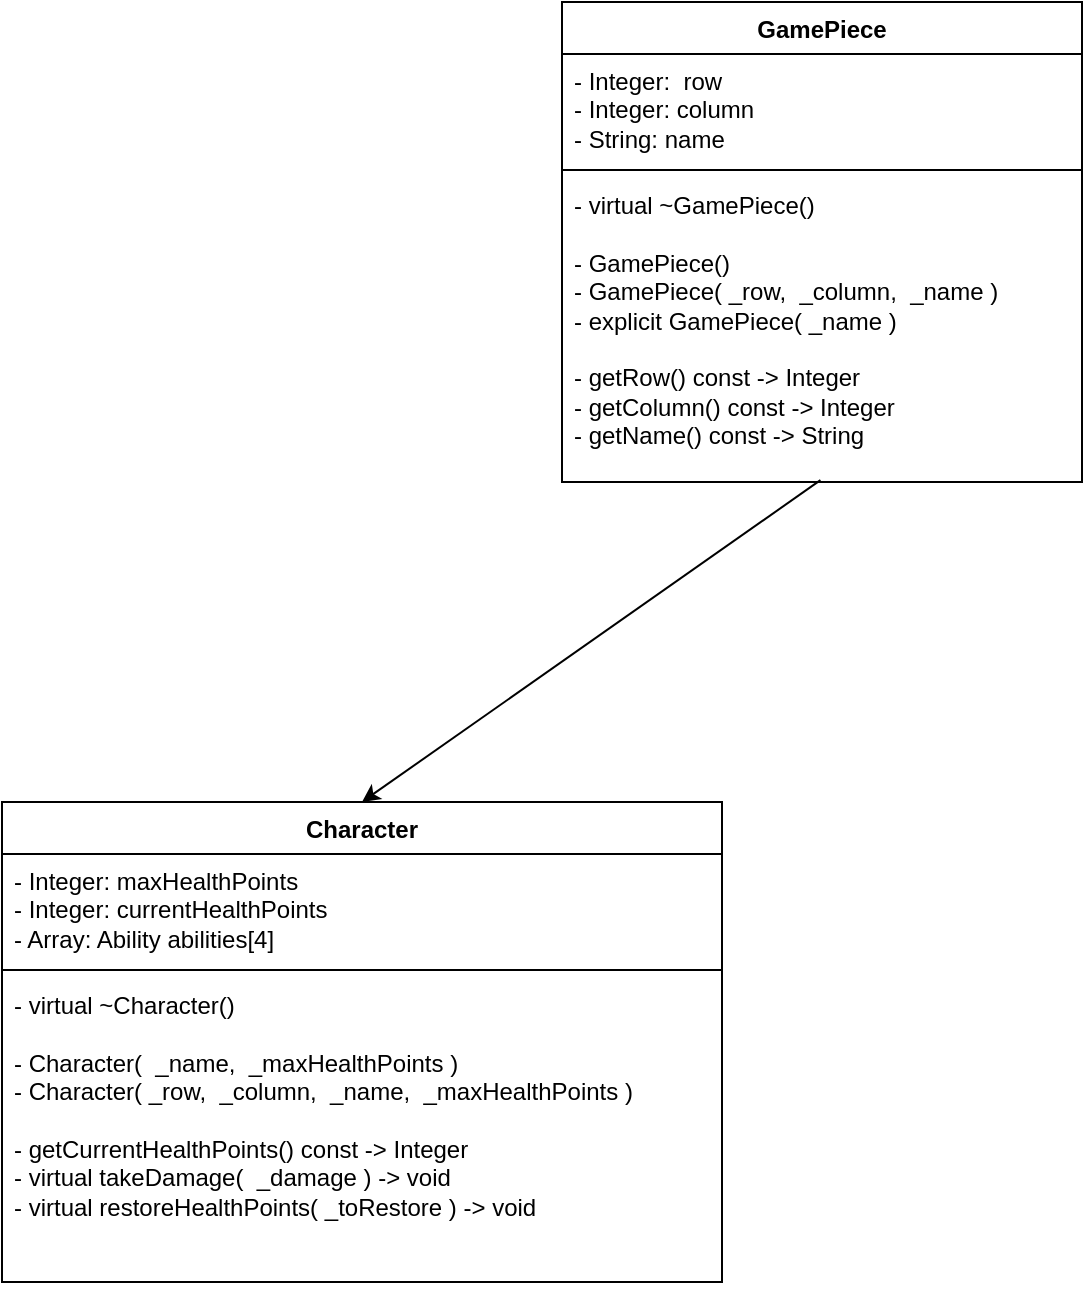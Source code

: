 <mxfile version="22.1.22" type="embed">
  <diagram id="C5RBs43oDa-KdzZeNtuy" name="Page-1">
    <mxGraphModel dx="1685" dy="948" grid="1" gridSize="20" guides="1" tooltips="1" connect="1" arrows="1" fold="1" page="1" pageScale="1" pageWidth="1920" pageHeight="1200" math="0" shadow="0">
      <root>
        <mxCell id="WIyWlLk6GJQsqaUBKTNV-0" />
        <mxCell id="WIyWlLk6GJQsqaUBKTNV-1" parent="WIyWlLk6GJQsqaUBKTNV-0" />
        <mxCell id="0" value="GamePiece" style="swimlane;fontStyle=1;align=center;verticalAlign=top;childLayout=stackLayout;horizontal=1;startSize=26;horizontalStack=0;resizeParent=1;resizeParentMax=0;resizeLast=0;collapsible=1;marginBottom=0;whiteSpace=wrap;html=1;" vertex="1" parent="WIyWlLk6GJQsqaUBKTNV-1">
          <mxGeometry x="500" y="20" width="260" height="240" as="geometry" />
        </mxCell>
        <mxCell id="1" value="- Integer:&amp;nbsp; row&lt;br&gt;- Integer: column&lt;br&gt;- String: name" style="text;strokeColor=none;fillColor=none;align=left;verticalAlign=top;spacingLeft=4;spacingRight=4;overflow=hidden;rotatable=0;points=[[0,0.5],[1,0.5]];portConstraint=eastwest;whiteSpace=wrap;html=1;" vertex="1" parent="0">
          <mxGeometry y="26" width="260" height="54" as="geometry" />
        </mxCell>
        <mxCell id="2" value="" style="line;strokeWidth=1;fillColor=none;align=left;verticalAlign=middle;spacingTop=-1;spacingLeft=3;spacingRight=3;rotatable=0;labelPosition=right;points=[];portConstraint=eastwest;strokeColor=inherit;" vertex="1" parent="0">
          <mxGeometry y="80" width="260" height="8" as="geometry" />
        </mxCell>
        <mxCell id="3" value="- virtual ~GamePiece()&lt;br&gt;&lt;br&gt;- GamePiece()&lt;br&gt;- GamePiece( _row,&amp;nbsp; _column,&amp;nbsp; _name )&lt;br&gt;- explicit GamePiece( _name )&lt;br&gt;&lt;br&gt;- getRow() const -&amp;gt; Integer&lt;br&gt;- getColumn() const -&amp;gt; Integer&lt;br&gt;- getName() const -&amp;gt; String" style="text;strokeColor=none;fillColor=none;align=left;verticalAlign=top;spacingLeft=4;spacingRight=4;overflow=hidden;rotatable=0;points=[[0,0.5],[1,0.5]];portConstraint=eastwest;whiteSpace=wrap;html=1;" vertex="1" parent="0">
          <mxGeometry y="88" width="260" height="152" as="geometry" />
        </mxCell>
        <mxCell id="4" value="Character" style="swimlane;fontStyle=1;align=center;verticalAlign=top;childLayout=stackLayout;horizontal=1;startSize=26;horizontalStack=0;resizeParent=1;resizeParentMax=0;resizeLast=0;collapsible=1;marginBottom=0;whiteSpace=wrap;html=1;" vertex="1" parent="WIyWlLk6GJQsqaUBKTNV-1">
          <mxGeometry x="220" y="420" width="360" height="240" as="geometry" />
        </mxCell>
        <mxCell id="5" value="- Integer: maxHealthPoints&lt;br&gt;- Integer: currentHealthPoints&lt;br&gt;- Array: Ability abilities[4]" style="text;strokeColor=none;fillColor=none;align=left;verticalAlign=top;spacingLeft=4;spacingRight=4;overflow=hidden;rotatable=0;points=[[0,0.5],[1,0.5]];portConstraint=eastwest;whiteSpace=wrap;html=1;" vertex="1" parent="4">
          <mxGeometry y="26" width="360" height="54" as="geometry" />
        </mxCell>
        <mxCell id="6" value="" style="line;strokeWidth=1;fillColor=none;align=left;verticalAlign=middle;spacingTop=-1;spacingLeft=3;spacingRight=3;rotatable=0;labelPosition=right;points=[];portConstraint=eastwest;strokeColor=inherit;" vertex="1" parent="4">
          <mxGeometry y="80" width="360" height="8" as="geometry" />
        </mxCell>
        <mxCell id="7" value="- virtual ~Character()&lt;br&gt;&lt;br&gt;- Character(&amp;nbsp; _name,&amp;nbsp; _maxHealthPoints )&lt;br&gt;- Character( _row,&amp;nbsp; _column,&amp;nbsp; _name,&amp;nbsp; _maxHealthPoints )&lt;br&gt;&lt;br&gt;- getCurrentHealthPoints() const -&amp;gt; Integer&lt;br&gt;- virtual takeDamage(&amp;nbsp; _damage ) -&amp;gt; void&lt;br&gt;- virtual restoreHealthPoints( _toRestore ) -&amp;gt; void" style="text;strokeColor=none;fillColor=none;align=left;verticalAlign=top;spacingLeft=4;spacingRight=4;overflow=hidden;rotatable=0;points=[[0,0.5],[1,0.5]];portConstraint=eastwest;whiteSpace=wrap;html=1;" vertex="1" parent="4">
          <mxGeometry y="88" width="360" height="152" as="geometry" />
        </mxCell>
        <mxCell id="10" value="" style="endArrow=classic;html=1;rounded=0;entryX=0.5;entryY=0;entryDx=0;entryDy=0;exitX=0.497;exitY=0.994;exitDx=0;exitDy=0;exitPerimeter=0;" edge="1" parent="WIyWlLk6GJQsqaUBKTNV-1" source="3" target="4">
          <mxGeometry width="50" height="50" relative="1" as="geometry">
            <mxPoint x="580" y="390" as="sourcePoint" />
            <mxPoint x="720" y="340" as="targetPoint" />
          </mxGeometry>
        </mxCell>
      </root>
    </mxGraphModel>
  </diagram>
</mxfile>
